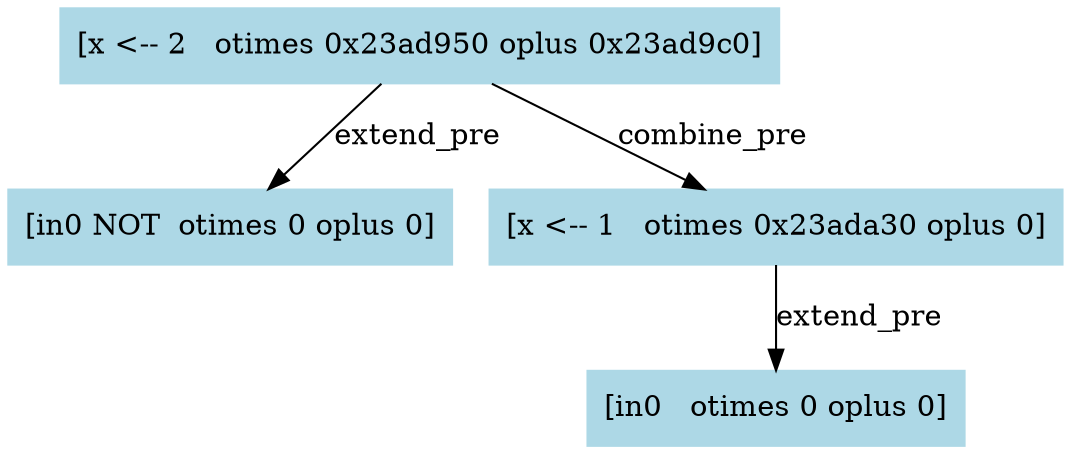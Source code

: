 digraph "[y := x]" {
"0x23ad8e0" [label="[x <-- 2   otimes 0x23ad950 oplus 0x23ad9c0]", color=lightblue,style=filled,shape=box]
"0x23ad8e0" -> "0x23ad950" [label=extend_pre,color=black]
"0x23ad950" [label="[in0 NOT  otimes 0 oplus 0]", color=lightblue,style=filled,shape=box]
"0x23ad8e0" -> "0x23ad9c0" [label=combine_pre,color=black]
"0x23ad9c0" [label="[x <-- 1   otimes 0x23ada30 oplus 0]", color=lightblue,style=filled,shape=box]
"0x23ad9c0" -> "0x23ada30" [label=extend_pre,color=black]
"0x23ada30" [label="[in0   otimes 0 oplus 0]", color=lightblue,style=filled,shape=box]
}


